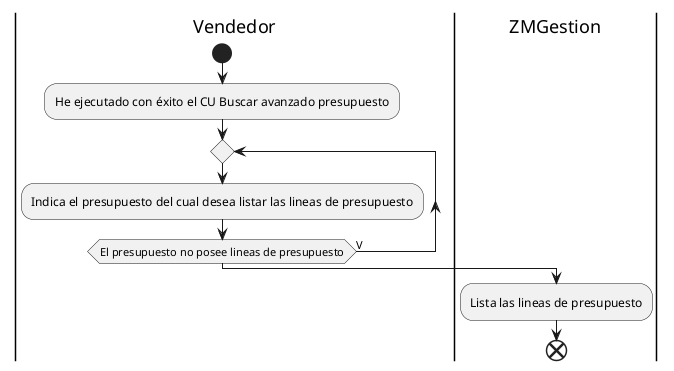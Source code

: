 @startuml listarLineasPresupuesto
|Vendedor|
start
:He ejecutado con éxito el CU Buscar avanzado presupuesto;
repeat
:Indica el presupuesto del cual desea listar las lineas de presupuesto;
repeat while(El presupuesto no posee lineas de presupuesto) is (V)
|ZMGestion|
:Lista las lineas de presupuesto;
end

@enduml